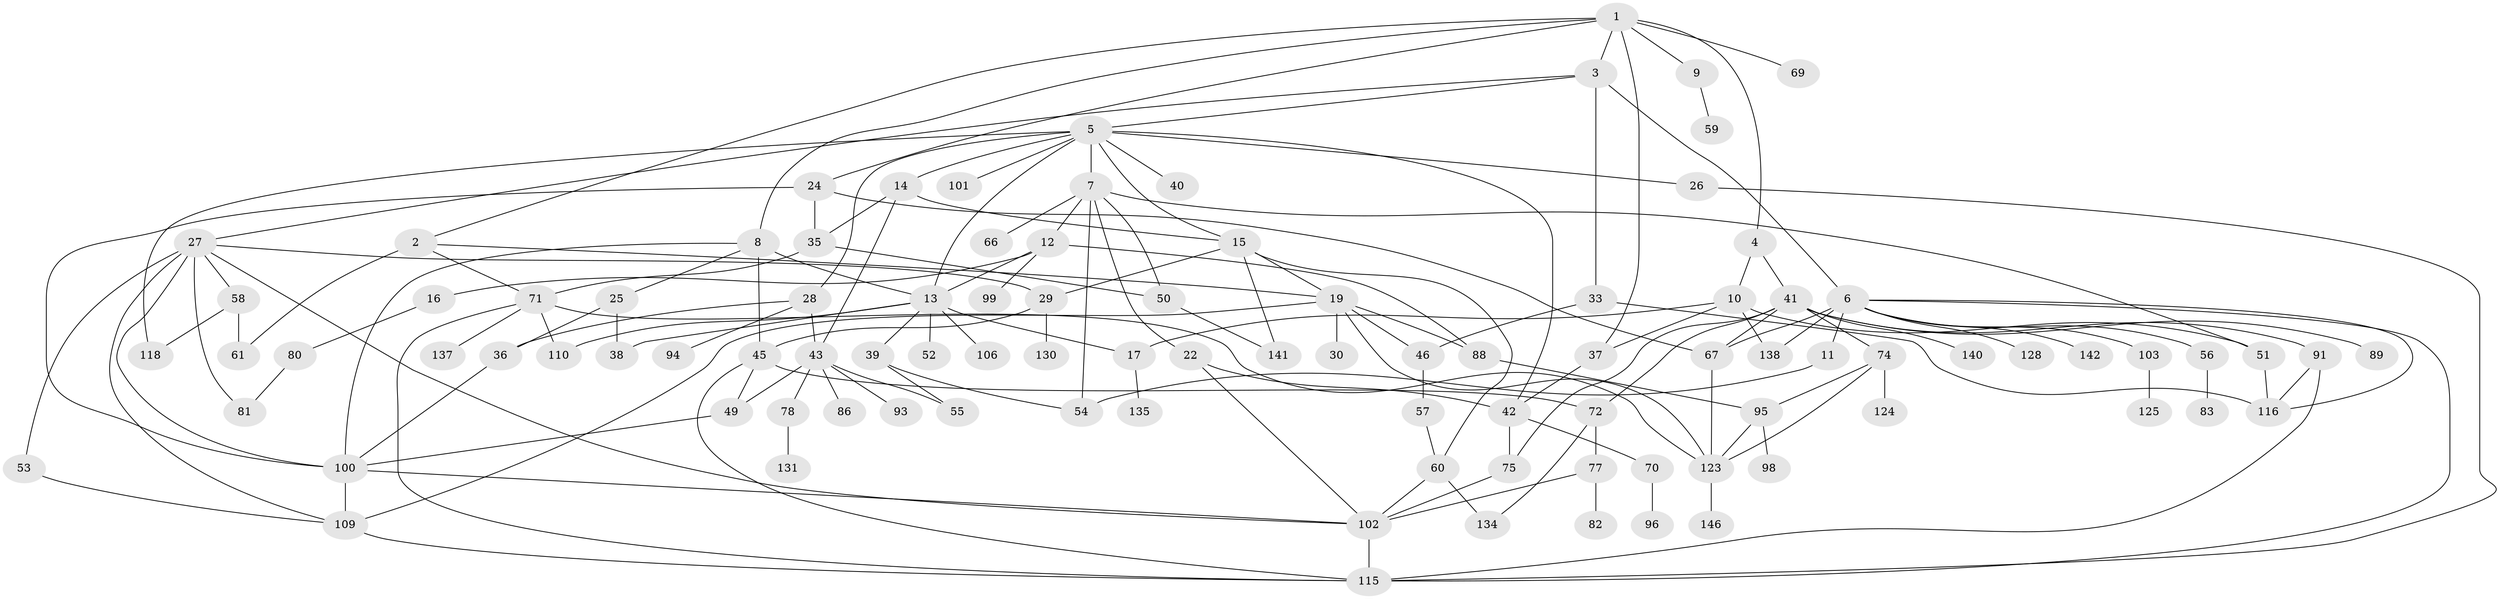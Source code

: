 // Generated by graph-tools (version 1.1) at 2025/51/02/27/25 19:51:37]
// undirected, 99 vertices, 159 edges
graph export_dot {
graph [start="1"]
  node [color=gray90,style=filled];
  1 [super="+129"];
  2 [super="+145"];
  3;
  4 [super="+47"];
  5 [super="+20"];
  6 [super="+31"];
  7 [super="+21"];
  8 [super="+136"];
  9;
  10 [super="+120"];
  11;
  12 [super="+90"];
  13 [super="+23"];
  14;
  15 [super="+112"];
  16;
  17 [super="+18"];
  19 [super="+68"];
  22;
  24 [super="+92"];
  25 [super="+63"];
  26 [super="+62"];
  27 [super="+32"];
  28 [super="+34"];
  29;
  30 [super="+111"];
  33 [super="+73"];
  35 [super="+44"];
  36;
  37;
  38;
  39 [super="+132"];
  40;
  41 [super="+108"];
  42 [super="+65"];
  43 [super="+48"];
  45 [super="+64"];
  46 [super="+107"];
  49 [super="+133"];
  50 [super="+122"];
  51 [super="+104"];
  52 [super="+85"];
  53;
  54;
  55 [super="+76"];
  56 [super="+113"];
  57;
  58 [super="+79"];
  59 [super="+144"];
  60 [super="+97"];
  61 [super="+127"];
  66;
  67;
  69;
  70;
  71 [super="+87"];
  72 [super="+84"];
  74 [super="+105"];
  75 [super="+117"];
  77;
  78;
  80;
  81;
  82;
  83;
  86;
  88;
  89;
  91;
  93;
  94;
  95;
  96;
  98;
  99;
  100 [super="+114"];
  101;
  102 [super="+119"];
  103;
  106;
  109;
  110;
  115 [super="+139"];
  116 [super="+121"];
  118;
  123 [super="+126"];
  124;
  125;
  128;
  130;
  131 [super="+143"];
  134;
  135;
  137;
  138;
  140;
  141;
  142;
  146;
  1 -- 2;
  1 -- 3;
  1 -- 4;
  1 -- 8;
  1 -- 9;
  1 -- 24;
  1 -- 69;
  1 -- 37;
  2 -- 61;
  2 -- 71;
  2 -- 19;
  3 -- 5;
  3 -- 6;
  3 -- 27;
  3 -- 33;
  4 -- 10;
  4 -- 41;
  5 -- 7;
  5 -- 14;
  5 -- 26;
  5 -- 42;
  5 -- 15;
  5 -- 118;
  5 -- 101;
  5 -- 40;
  5 -- 28;
  5 -- 13;
  6 -- 11;
  6 -- 103;
  6 -- 138;
  6 -- 67;
  6 -- 128;
  6 -- 115;
  6 -- 116;
  6 -- 56;
  6 -- 142;
  7 -- 12;
  7 -- 22;
  7 -- 66;
  7 -- 51;
  7 -- 54;
  7 -- 50;
  8 -- 25;
  8 -- 13;
  8 -- 100;
  8 -- 45;
  9 -- 59;
  10 -- 17;
  10 -- 37;
  10 -- 51;
  10 -- 138;
  11 -- 54;
  12 -- 13;
  12 -- 16;
  12 -- 99;
  12 -- 88;
  13 -- 106;
  13 -- 38;
  13 -- 17;
  13 -- 110;
  13 -- 52;
  13 -- 39;
  14 -- 15;
  14 -- 43;
  14 -- 35;
  15 -- 19;
  15 -- 29;
  15 -- 60;
  15 -- 141;
  16 -- 80;
  17 -- 135;
  19 -- 30;
  19 -- 88;
  19 -- 109;
  19 -- 46;
  19 -- 123;
  22 -- 102;
  22 -- 42;
  24 -- 35;
  24 -- 67;
  24 -- 100;
  25 -- 38;
  25 -- 36;
  26 -- 115;
  27 -- 53;
  27 -- 58;
  27 -- 109;
  27 -- 100;
  27 -- 102;
  27 -- 81;
  27 -- 29;
  28 -- 36;
  28 -- 94;
  28 -- 43;
  29 -- 45;
  29 -- 130;
  33 -- 46;
  33 -- 116;
  35 -- 50;
  35 -- 71;
  36 -- 100;
  37 -- 42;
  39 -- 54;
  39 -- 55;
  41 -- 67;
  41 -- 74;
  41 -- 89;
  41 -- 91;
  41 -- 72;
  41 -- 140;
  41 -- 75;
  42 -- 70;
  42 -- 75;
  43 -- 49;
  43 -- 86;
  43 -- 55;
  43 -- 78;
  43 -- 93;
  45 -- 115;
  45 -- 72;
  45 -- 49;
  46 -- 57;
  49 -- 100;
  50 -- 141;
  51 -- 116;
  53 -- 109;
  56 -- 83;
  57 -- 60;
  58 -- 118;
  58 -- 61;
  60 -- 134;
  60 -- 102;
  67 -- 123;
  70 -- 96;
  71 -- 110;
  71 -- 115;
  71 -- 137;
  71 -- 123;
  72 -- 77 [weight=2];
  72 -- 134;
  74 -- 124;
  74 -- 95;
  74 -- 123;
  75 -- 102;
  77 -- 82;
  77 -- 102;
  78 -- 131;
  80 -- 81;
  88 -- 95;
  91 -- 116;
  91 -- 115;
  95 -- 98;
  95 -- 123;
  100 -- 109;
  100 -- 102;
  102 -- 115;
  103 -- 125;
  109 -- 115;
  123 -- 146;
}
